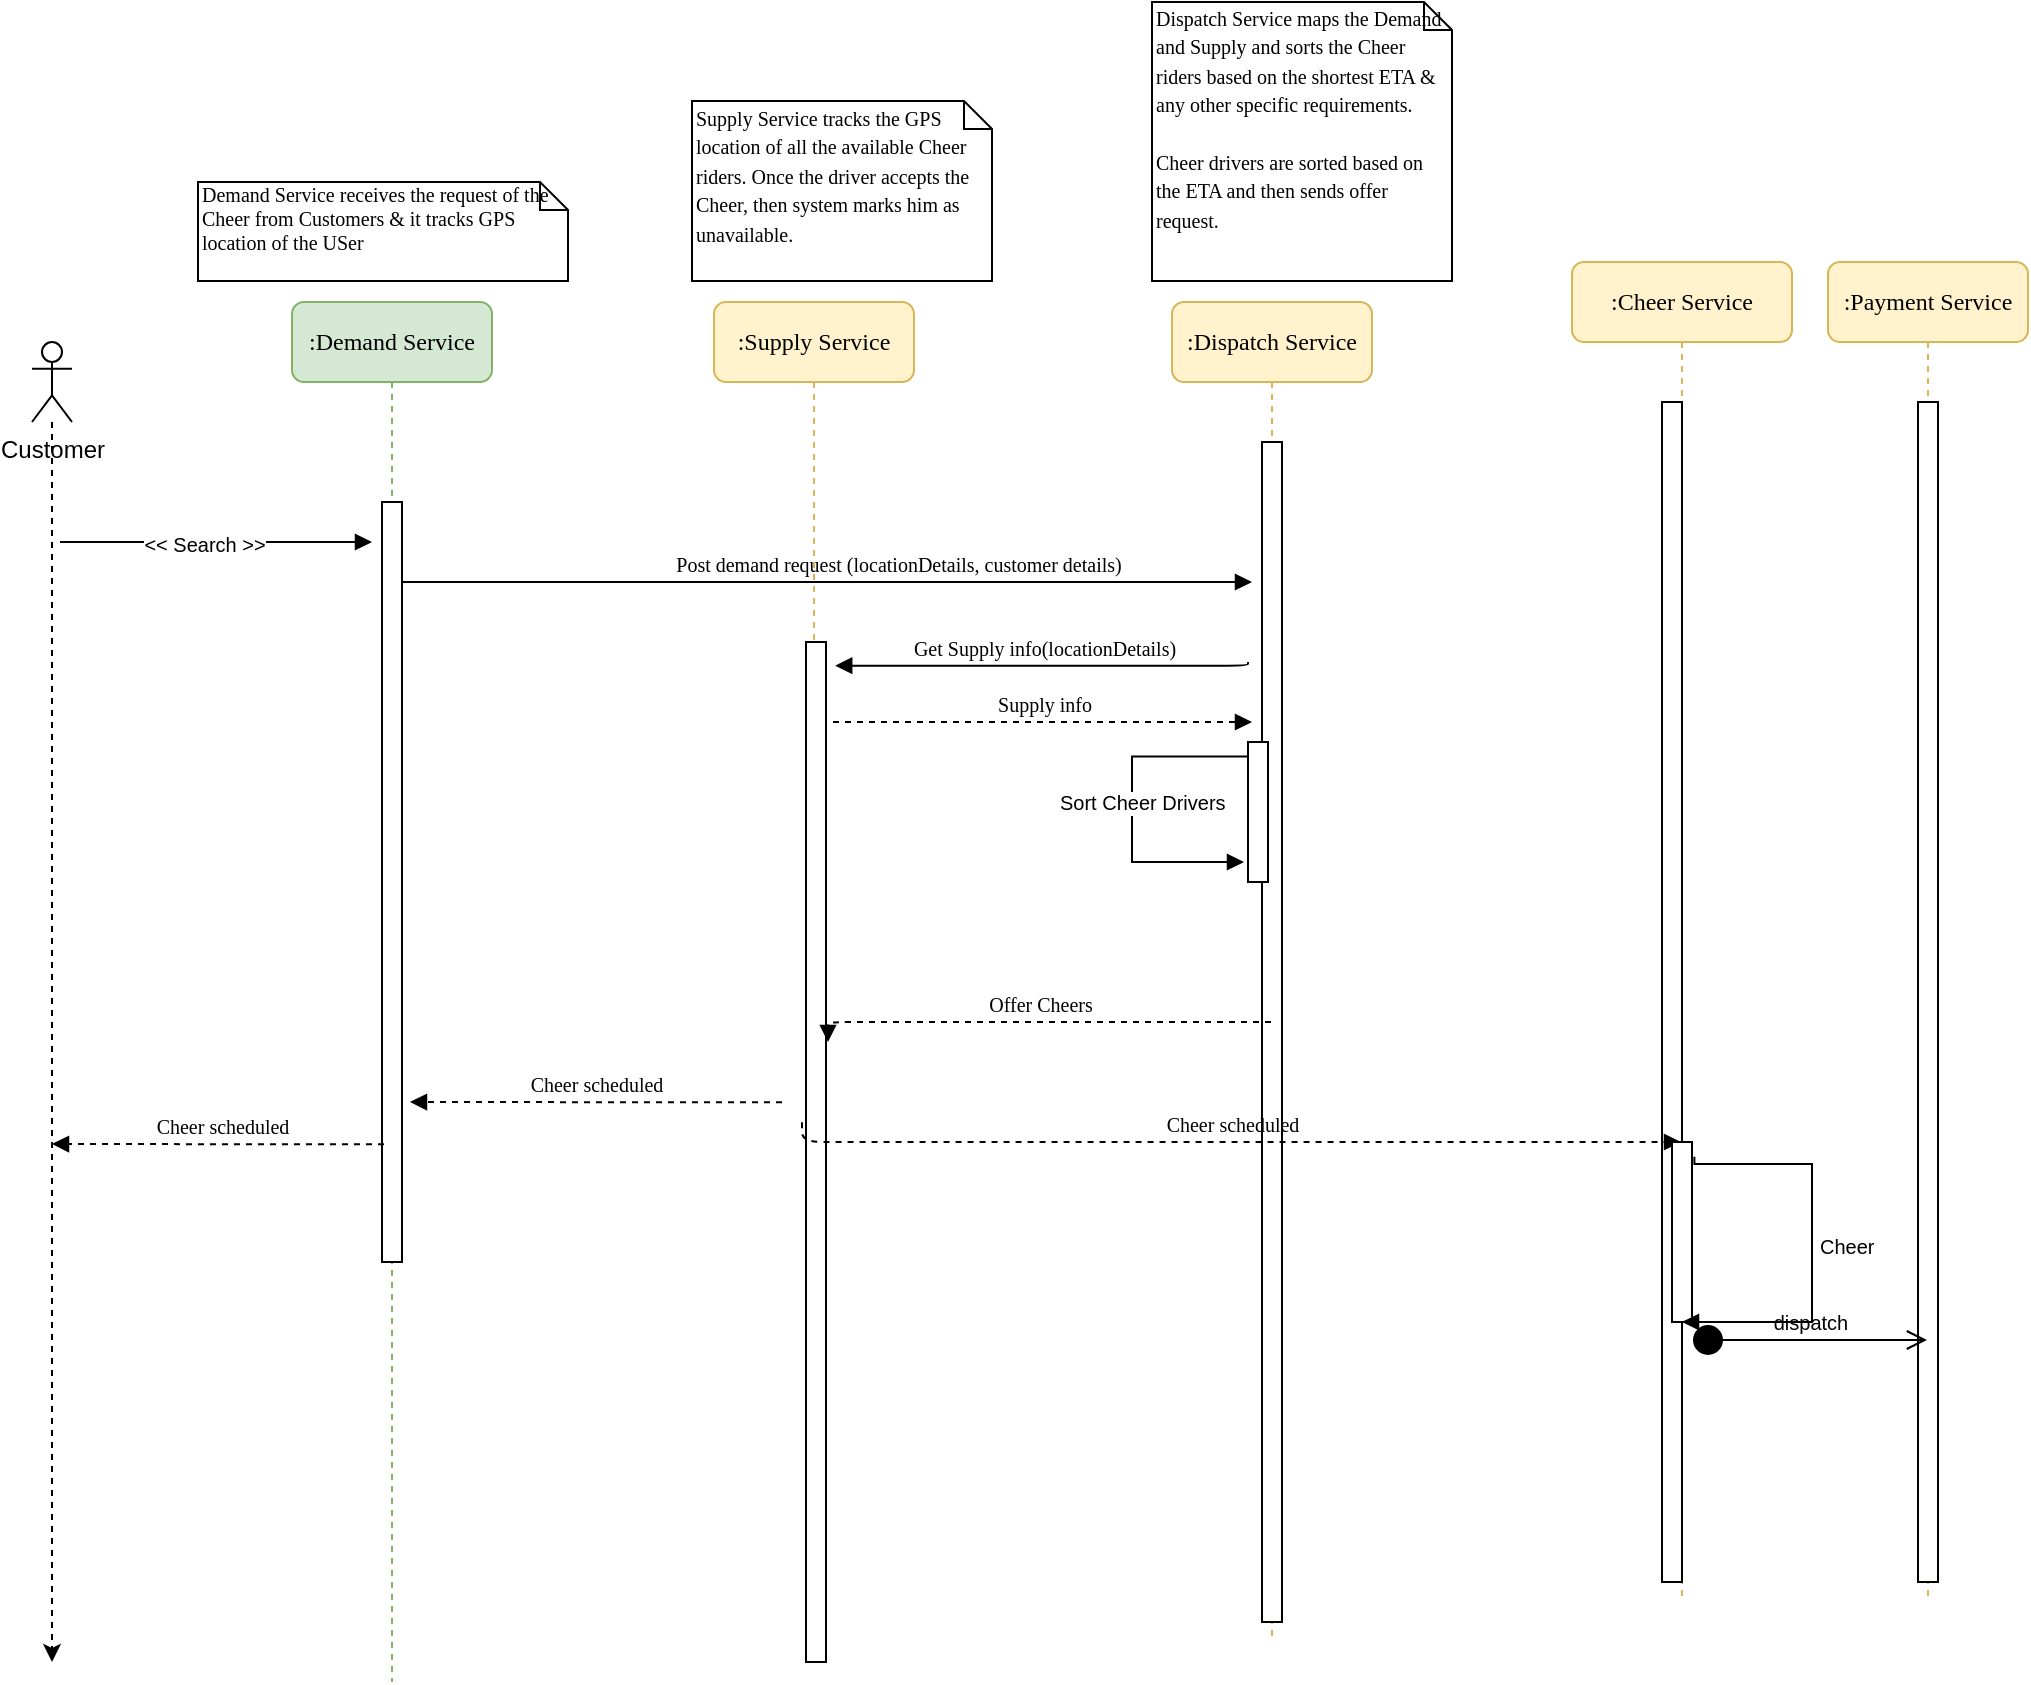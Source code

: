 <mxfile version="14.6.11" type="device"><diagram name="Page-1" id="13e1069c-82ec-6db2-03f1-153e76fe0fe0"><mxGraphModel dx="1038" dy="1430" grid="1" gridSize="10" guides="1" tooltips="1" connect="1" arrows="1" fold="1" page="1" pageScale="1" pageWidth="1100" pageHeight="850" background="#ffffff" math="0" shadow="0"><root><mxCell id="0"/><mxCell id="1" parent="0"/><mxCell id="7baba1c4bc27f4b0-2" value=":Demand Service" style="shape=umlLifeline;perimeter=lifelinePerimeter;whiteSpace=wrap;html=1;container=1;collapsible=0;recursiveResize=0;outlineConnect=0;rounded=1;shadow=0;comic=0;labelBackgroundColor=none;strokeWidth=1;fontFamily=Verdana;fontSize=12;align=center;fillColor=#d5e8d4;strokeColor=#82b366;" parent="1" vertex="1"><mxGeometry x="240" y="80" width="100" height="690" as="geometry"/></mxCell><mxCell id="7baba1c4bc27f4b0-10" value="" style="html=1;points=[];perimeter=orthogonalPerimeter;rounded=0;shadow=0;comic=0;labelBackgroundColor=none;strokeWidth=1;fontFamily=Verdana;fontSize=12;align=center;" parent="7baba1c4bc27f4b0-2" vertex="1"><mxGeometry x="45" y="100" width="10" height="380" as="geometry"/></mxCell><mxCell id="7baba1c4bc27f4b0-4" value=":Supply Service" style="shape=umlLifeline;perimeter=lifelinePerimeter;whiteSpace=wrap;html=1;container=1;collapsible=0;recursiveResize=0;outlineConnect=0;rounded=1;shadow=0;comic=0;labelBackgroundColor=none;strokeWidth=1;fontFamily=Verdana;fontSize=12;align=center;fillColor=#fff2cc;strokeColor=#d6b656;" parent="1" vertex="1"><mxGeometry x="451" y="80" width="100" height="680" as="geometry"/></mxCell><mxCell id="vfH2zU2xf4u3Xe_-xQdS-15" value="" style="html=1;points=[];perimeter=orthogonalPerimeter;rounded=0;shadow=0;comic=0;labelBackgroundColor=none;strokeWidth=1;fontFamily=Verdana;fontSize=12;align=center;" vertex="1" parent="7baba1c4bc27f4b0-4"><mxGeometry x="46" y="170" width="10" height="510" as="geometry"/></mxCell><mxCell id="7baba1c4bc27f4b0-11" value="" style="html=1;verticalAlign=bottom;endArrow=block;labelBackgroundColor=none;fontFamily=Verdana;fontSize=12;edgeStyle=elbowEdgeStyle;elbow=vertical;" parent="1" edge="1"><mxGeometry x="-0.079" y="-55" relative="1" as="geometry"><mxPoint x="124" y="200" as="sourcePoint"/><mxPoint x="280" y="200" as="targetPoint"/><Array as="points"><mxPoint x="210" y="200"/><mxPoint x="204" y="185"/></Array><mxPoint as="offset"/></mxGeometry></mxCell><mxCell id="vfH2zU2xf4u3Xe_-xQdS-14" value="&amp;lt;&amp;lt; Search &amp;gt;&amp;gt;" style="edgeLabel;html=1;align=center;verticalAlign=middle;resizable=0;points=[];fontSize=10;" vertex="1" connectable="0" parent="7baba1c4bc27f4b0-11"><mxGeometry x="-0.085" y="-1" relative="1" as="geometry"><mxPoint as="offset"/></mxGeometry></mxCell><mxCell id="7baba1c4bc27f4b0-14" value="&lt;font style=&quot;font-size: 10px&quot;&gt;&amp;nbsp; &amp;nbsp; &amp;nbsp; &amp;nbsp; &amp;nbsp; &amp;nbsp; &amp;nbsp; &amp;nbsp; &amp;nbsp; &amp;nbsp; &amp;nbsp; &amp;nbsp; &amp;nbsp; &amp;nbsp; Post demand request (locationDetails, customer details)&lt;/font&gt;" style="html=1;verticalAlign=bottom;endArrow=block;labelBackgroundColor=none;fontFamily=Verdana;fontSize=12;edgeStyle=elbowEdgeStyle;elbow=vertical;" parent="1" source="7baba1c4bc27f4b0-10" edge="1"><mxGeometry relative="1" as="geometry"><mxPoint x="370" y="200" as="sourcePoint"/><mxPoint x="720" y="220" as="targetPoint"/><Array as="points"><mxPoint x="390" y="220"/></Array></mxGeometry></mxCell><mxCell id="7baba1c4bc27f4b0-41" value="Demand Service receives the request of the Cheer from Customers &amp;amp; it tracks GPS location of the USer" style="shape=note;whiteSpace=wrap;html=1;size=14;verticalAlign=top;align=left;spacingTop=-6;rounded=0;shadow=0;comic=0;labelBackgroundColor=none;strokeWidth=1;fontFamily=Verdana;fontSize=10;" parent="1" vertex="1"><mxGeometry x="193" y="20" width="185" height="49.5" as="geometry"/></mxCell><mxCell id="7baba1c4bc27f4b0-43" value="&lt;font style=&quot;font-size: 10px&quot;&gt;Supply Service tracks the GPS location of all the available Cheer riders. Once the driver accepts the Cheer, then system marks him as unavailable.&lt;/font&gt;" style="shape=note;whiteSpace=wrap;html=1;size=14;verticalAlign=top;align=left;spacingTop=-6;rounded=0;shadow=0;comic=0;labelBackgroundColor=none;strokeWidth=1;fontFamily=Verdana;fontSize=12" parent="1" vertex="1"><mxGeometry x="440" y="-20.5" width="150" height="90" as="geometry"/></mxCell><mxCell id="vfH2zU2xf4u3Xe_-xQdS-11" style="edgeStyle=orthogonalEdgeStyle;rounded=0;orthogonalLoop=1;jettySize=auto;html=1;dashed=1;" edge="1" parent="1" source="vfH2zU2xf4u3Xe_-xQdS-4"><mxGeometry relative="1" as="geometry"><mxPoint x="120" y="760" as="targetPoint"/></mxGeometry></mxCell><mxCell id="vfH2zU2xf4u3Xe_-xQdS-4" value="Customer" style="shape=umlActor;verticalLabelPosition=bottom;verticalAlign=top;html=1;" vertex="1" parent="1"><mxGeometry x="110" y="100" width="20" height="40" as="geometry"/></mxCell><mxCell id="vfH2zU2xf4u3Xe_-xQdS-19" value=":Dispatch Service" style="shape=umlLifeline;perimeter=lifelinePerimeter;whiteSpace=wrap;html=1;container=1;collapsible=0;recursiveResize=0;outlineConnect=0;rounded=1;shadow=0;comic=0;labelBackgroundColor=none;strokeWidth=1;fontFamily=Verdana;fontSize=12;align=center;fillColor=#fff2cc;strokeColor=#d6b656;" vertex="1" parent="1"><mxGeometry x="680" y="80" width="100" height="670" as="geometry"/></mxCell><mxCell id="vfH2zU2xf4u3Xe_-xQdS-20" value="" style="html=1;points=[];perimeter=orthogonalPerimeter;rounded=0;shadow=0;comic=0;labelBackgroundColor=none;strokeWidth=1;fontFamily=Verdana;fontSize=12;align=center;" vertex="1" parent="vfH2zU2xf4u3Xe_-xQdS-19"><mxGeometry x="45" y="70" width="10" height="590" as="geometry"/></mxCell><mxCell id="vfH2zU2xf4u3Xe_-xQdS-21" value="&lt;font style=&quot;font-size: 10px&quot;&gt;Dispatch Service maps the Demand and Supply and sorts the Cheer riders based on the shortest ETA &amp;amp; any other specific requirements.&amp;nbsp;&lt;br&gt;&lt;br&gt;Cheer drivers are sorted based on the ETA and then sends offer request.&amp;nbsp;&lt;br&gt;&lt;/font&gt;" style="shape=note;whiteSpace=wrap;html=1;size=14;verticalAlign=top;align=left;spacingTop=-6;rounded=0;shadow=0;comic=0;labelBackgroundColor=none;strokeWidth=1;fontFamily=Verdana;fontSize=12" vertex="1" parent="1"><mxGeometry x="670" y="-70" width="150" height="139.5" as="geometry"/></mxCell><mxCell id="vfH2zU2xf4u3Xe_-xQdS-22" value="" style="html=1;points=[];perimeter=orthogonalPerimeter;rounded=0;shadow=0;comic=0;labelBackgroundColor=none;strokeWidth=1;fontFamily=Verdana;fontSize=12;align=center;" vertex="1" parent="1"><mxGeometry x="718" y="300" width="10" height="70" as="geometry"/></mxCell><mxCell id="vfH2zU2xf4u3Xe_-xQdS-24" value="&lt;font style=&quot;font-size: 10px&quot;&gt;Get Supply info(locationDetails)&lt;/font&gt;" style="html=1;verticalAlign=bottom;endArrow=block;labelBackgroundColor=none;fontFamily=Verdana;fontSize=12;edgeStyle=elbowEdgeStyle;elbow=vertical;exitX=-0.16;exitY=0.701;exitDx=0;exitDy=0;exitPerimeter=0;" edge="1" parent="1"><mxGeometry relative="1" as="geometry"><mxPoint x="718.0" y="260.0" as="sourcePoint"/><mxPoint x="511.6" y="261.86" as="targetPoint"/><Array as="points"><mxPoint x="466.6" y="261.86"/></Array></mxGeometry></mxCell><mxCell id="vfH2zU2xf4u3Xe_-xQdS-26" value="&lt;span style=&quot;font-size: 10px&quot;&gt;Supply info&lt;/span&gt;" style="html=1;verticalAlign=bottom;endArrow=block;labelBackgroundColor=none;fontFamily=Verdana;fontSize=12;edgeStyle=elbowEdgeStyle;elbow=vertical;dashed=1;" edge="1" parent="1"><mxGeometry relative="1" as="geometry"><mxPoint x="510.5" y="290" as="sourcePoint"/><mxPoint x="720" y="290" as="targetPoint"/><Array as="points"><mxPoint x="605.5" y="290"/></Array></mxGeometry></mxCell><mxCell id="vfH2zU2xf4u3Xe_-xQdS-30" value="Sort Cheer Drivers" style="edgeStyle=orthogonalEdgeStyle;html=1;align=left;spacingLeft=2;endArrow=block;rounded=0;fontSize=10;exitX=0;exitY=0.103;exitDx=0;exitDy=0;exitPerimeter=0;" edge="1" parent="1" source="vfH2zU2xf4u3Xe_-xQdS-22"><mxGeometry x="-0.031" y="-40" relative="1" as="geometry"><mxPoint x="610" y="500" as="sourcePoint"/><Array as="points"><mxPoint x="660" y="308"/><mxPoint x="660" y="360"/><mxPoint x="716" y="360"/></Array><mxPoint x="716" y="360" as="targetPoint"/><mxPoint as="offset"/></mxGeometry></mxCell><mxCell id="vfH2zU2xf4u3Xe_-xQdS-34" value="&lt;span style=&quot;font-size: 10px&quot;&gt;Offer Cheers&lt;/span&gt;" style="html=1;verticalAlign=bottom;endArrow=block;labelBackgroundColor=none;fontFamily=Verdana;fontSize=12;edgeStyle=elbowEdgeStyle;elbow=vertical;dashed=1;" edge="1" parent="1" source="vfH2zU2xf4u3Xe_-xQdS-19"><mxGeometry relative="1" as="geometry"><mxPoint x="560" y="550" as="sourcePoint"/><mxPoint x="508" y="450" as="targetPoint"/><Array as="points"><mxPoint x="690" y="440"/></Array></mxGeometry></mxCell><mxCell id="vfH2zU2xf4u3Xe_-xQdS-36" value="&lt;span style=&quot;font-size: 10px&quot;&gt;Cheer scheduled&lt;/span&gt;" style="html=1;verticalAlign=bottom;endArrow=block;labelBackgroundColor=none;fontFamily=Verdana;fontSize=12;edgeStyle=elbowEdgeStyle;elbow=vertical;dashed=1;exitX=0.1;exitY=0.682;exitDx=0;exitDy=0;exitPerimeter=0;" edge="1" parent="1"><mxGeometry relative="1" as="geometry"><mxPoint x="485" y="480.16" as="sourcePoint"/><mxPoint x="299" y="480" as="targetPoint"/><Array as="points"><mxPoint x="500" y="480"/></Array></mxGeometry></mxCell><mxCell id="vfH2zU2xf4u3Xe_-xQdS-37" value="&lt;span style=&quot;font-size: 10px&quot;&gt;Cheer scheduled&lt;/span&gt;" style="html=1;verticalAlign=bottom;endArrow=block;labelBackgroundColor=none;fontFamily=Verdana;fontSize=12;edgeStyle=elbowEdgeStyle;elbow=vertical;dashed=1;exitX=0.1;exitY=0.682;exitDx=0;exitDy=0;exitPerimeter=0;" edge="1" parent="1"><mxGeometry x="-0.025" relative="1" as="geometry"><mxPoint x="286" y="501.16" as="sourcePoint"/><mxPoint x="120" y="501" as="targetPoint"/><Array as="points"><mxPoint x="310" y="501"/></Array><mxPoint as="offset"/></mxGeometry></mxCell><mxCell id="vfH2zU2xf4u3Xe_-xQdS-38" value=":Cheer Service" style="shape=umlLifeline;perimeter=lifelinePerimeter;whiteSpace=wrap;html=1;container=1;collapsible=0;recursiveResize=0;outlineConnect=0;rounded=1;shadow=0;comic=0;labelBackgroundColor=none;strokeWidth=1;fontFamily=Verdana;fontSize=12;align=center;fillColor=#fff2cc;strokeColor=#d6b656;" vertex="1" parent="1"><mxGeometry x="880" y="60" width="110" height="670" as="geometry"/></mxCell><mxCell id="vfH2zU2xf4u3Xe_-xQdS-39" value="" style="html=1;points=[];perimeter=orthogonalPerimeter;rounded=0;shadow=0;comic=0;labelBackgroundColor=none;strokeWidth=1;fontFamily=Verdana;fontSize=12;align=center;" vertex="1" parent="vfH2zU2xf4u3Xe_-xQdS-38"><mxGeometry x="45" y="70" width="10" height="590" as="geometry"/></mxCell><mxCell id="vfH2zU2xf4u3Xe_-xQdS-45" value=":Payment Service" style="shape=umlLifeline;perimeter=lifelinePerimeter;whiteSpace=wrap;html=1;container=1;collapsible=0;recursiveResize=0;outlineConnect=0;rounded=1;shadow=0;comic=0;labelBackgroundColor=none;strokeWidth=1;fontFamily=Verdana;fontSize=12;align=center;fillColor=#fff2cc;strokeColor=#d6b656;" vertex="1" parent="vfH2zU2xf4u3Xe_-xQdS-38"><mxGeometry x="128" width="100" height="670" as="geometry"/></mxCell><mxCell id="vfH2zU2xf4u3Xe_-xQdS-46" value="" style="html=1;points=[];perimeter=orthogonalPerimeter;rounded=0;shadow=0;comic=0;labelBackgroundColor=none;strokeWidth=1;fontFamily=Verdana;fontSize=12;align=center;" vertex="1" parent="vfH2zU2xf4u3Xe_-xQdS-45"><mxGeometry x="45" y="70" width="10" height="590" as="geometry"/></mxCell><mxCell id="vfH2zU2xf4u3Xe_-xQdS-47" value="dispatch" style="html=1;verticalAlign=bottom;startArrow=circle;startFill=1;endArrow=open;startSize=6;endSize=8;fontSize=10;" edge="1" parent="vfH2zU2xf4u3Xe_-xQdS-38"><mxGeometry width="80" relative="1" as="geometry"><mxPoint x="60" y="539" as="sourcePoint"/><mxPoint x="177.5" y="539" as="targetPoint"/></mxGeometry></mxCell><mxCell id="vfH2zU2xf4u3Xe_-xQdS-40" value="&lt;span style=&quot;font-size: 10px&quot;&gt;Cheer scheduled&lt;/span&gt;" style="html=1;verticalAlign=bottom;endArrow=block;labelBackgroundColor=none;fontFamily=Verdana;fontSize=12;edgeStyle=elbowEdgeStyle;elbow=vertical;dashed=1;exitX=0.1;exitY=0.682;exitDx=0;exitDy=0;exitPerimeter=0;" edge="1" parent="1" target="vfH2zU2xf4u3Xe_-xQdS-38"><mxGeometry relative="1" as="geometry"><mxPoint x="495" y="490.16" as="sourcePoint"/><mxPoint x="309" y="490" as="targetPoint"/><Array as="points"><mxPoint x="510" y="500"/></Array></mxGeometry></mxCell><mxCell id="vfH2zU2xf4u3Xe_-xQdS-43" value="" style="html=1;points=[];perimeter=orthogonalPerimeter;fontSize=10;rotation=-180;" vertex="1" parent="1"><mxGeometry x="930" y="500" width="10" height="90" as="geometry"/></mxCell><mxCell id="vfH2zU2xf4u3Xe_-xQdS-44" value="Cheer" style="edgeStyle=orthogonalEdgeStyle;html=1;align=left;spacingLeft=2;endArrow=block;rounded=0;fontSize=10;exitX=-0.12;exitY=0.918;exitDx=0;exitDy=0;exitPerimeter=0;" edge="1" target="vfH2zU2xf4u3Xe_-xQdS-38" parent="1" source="vfH2zU2xf4u3Xe_-xQdS-43"><mxGeometry relative="1" as="geometry"><mxPoint x="990" y="510" as="sourcePoint"/><Array as="points"><mxPoint x="941" y="511"/><mxPoint x="1000" y="511"/><mxPoint x="1000" y="590"/></Array></mxGeometry></mxCell></root></mxGraphModel></diagram></mxfile>